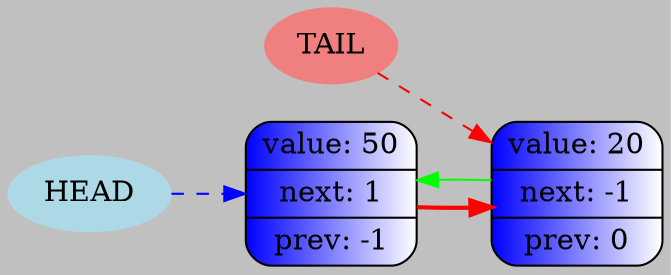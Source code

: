 digraph G {
    rankdir = LR;
    bgcolor="#C0C0C0";

    node000 [shape=Mrecord; style=filled; fillcolor="blue:white"; label=" { value: 50 } | {next: 1} | {prev: -1} "];
    node001 [shape=Mrecord; style=filled; fillcolor="blue:white"; label=" { value: 20 } | {next: -1} | {prev: 0} "];

    node000 -> node001 [style=bold; weight=1000; color=red; ];
    tail [shape=ellipse; style=filled; color=lightcoral; label="TAIL"];
    tail -> node001 [style=dashed; color=red; ];
    node001 -> node000 [weight=0; color= green; constraint=false; ];
    head [shape=ellipse; style=filled; color=lightblue; label="HEAD"];
    head -> node000 [style=dashed; color=blue; ];
}
